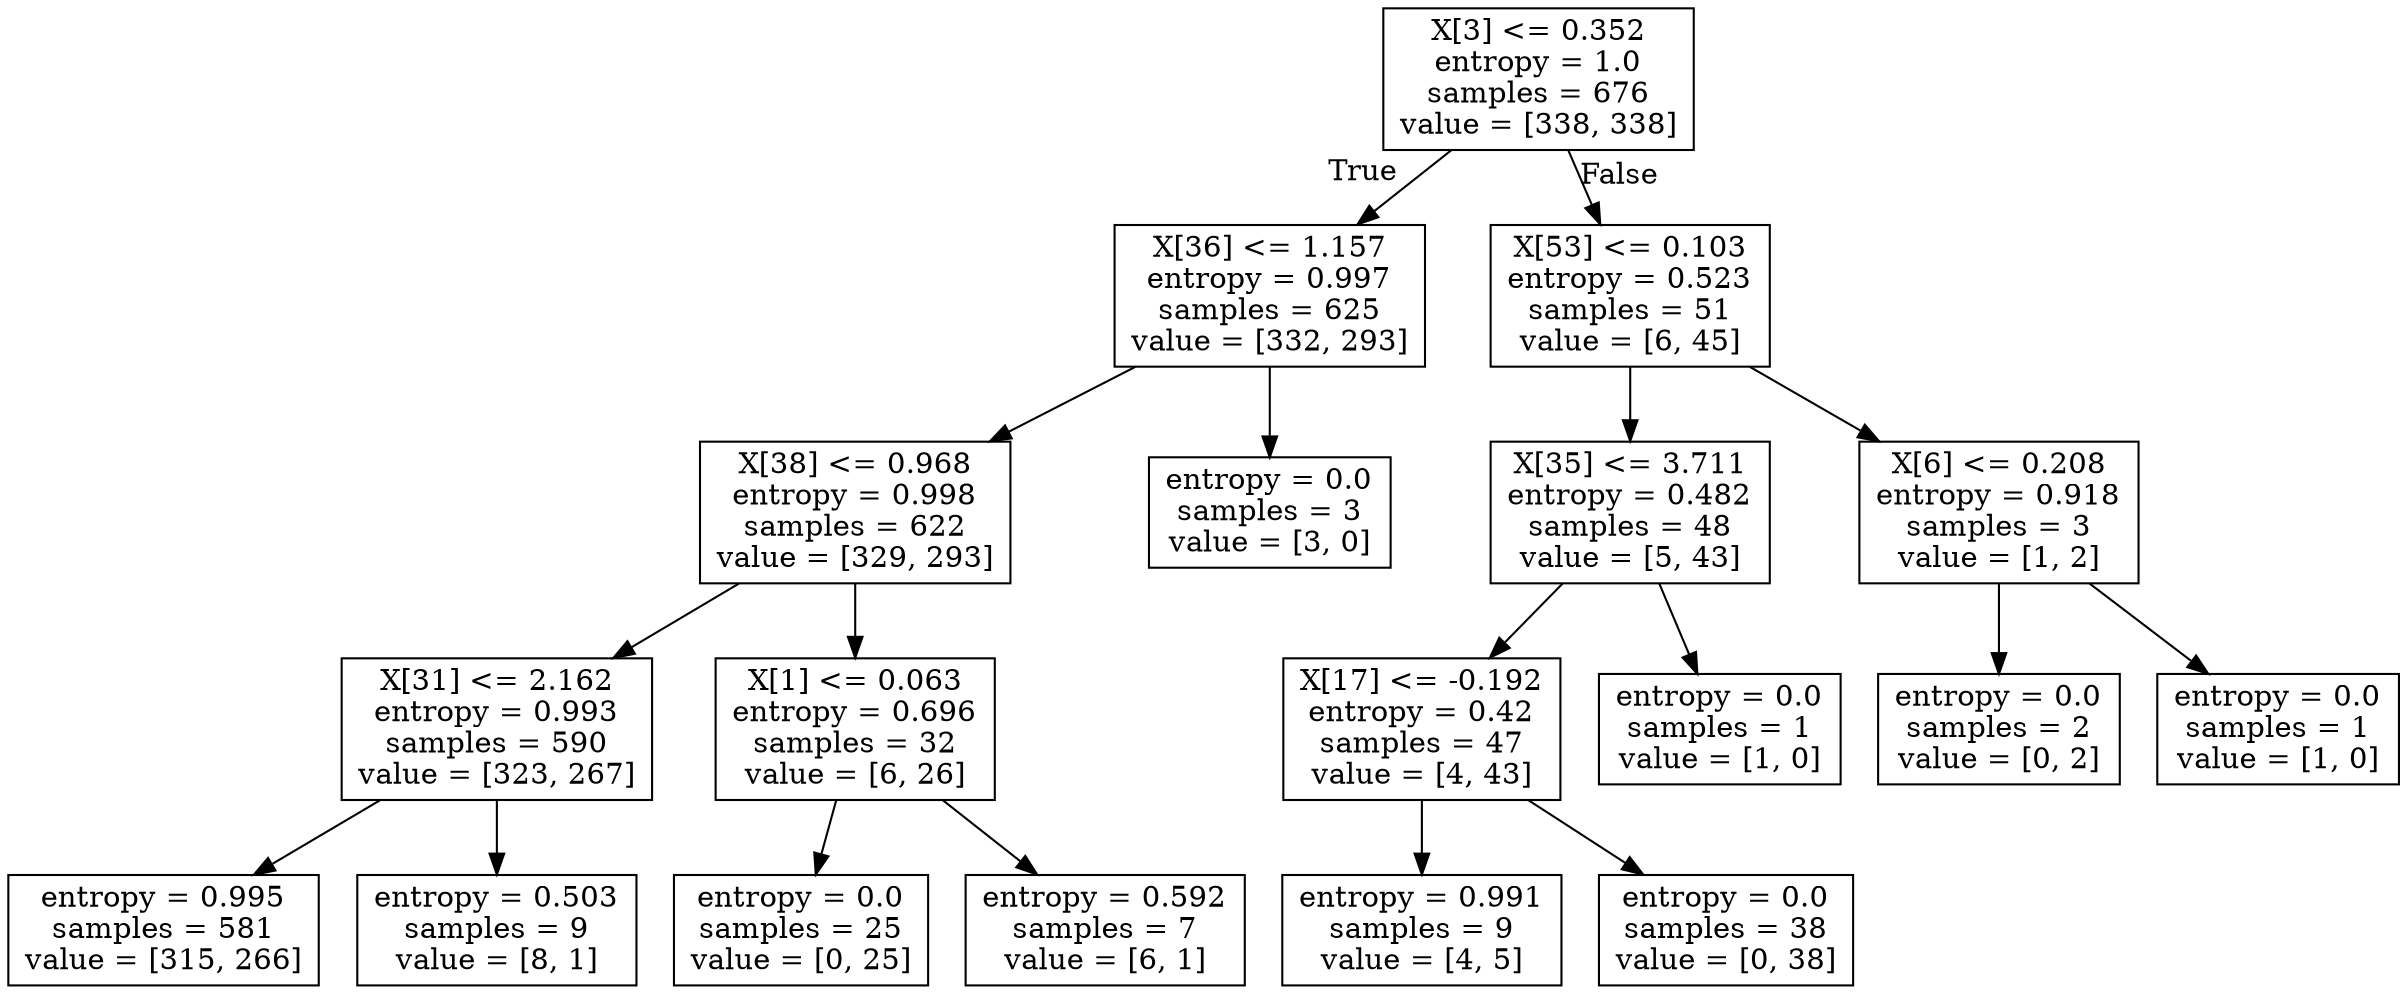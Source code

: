 digraph Tree {
node [shape=box] ;
0 [label="X[3] <= 0.352\nentropy = 1.0\nsamples = 676\nvalue = [338, 338]"] ;
1 [label="X[36] <= 1.157\nentropy = 0.997\nsamples = 625\nvalue = [332, 293]"] ;
0 -> 1 [labeldistance=2.5, labelangle=45, headlabel="True"] ;
2 [label="X[38] <= 0.968\nentropy = 0.998\nsamples = 622\nvalue = [329, 293]"] ;
1 -> 2 ;
3 [label="X[31] <= 2.162\nentropy = 0.993\nsamples = 590\nvalue = [323, 267]"] ;
2 -> 3 ;
4 [label="entropy = 0.995\nsamples = 581\nvalue = [315, 266]"] ;
3 -> 4 ;
5 [label="entropy = 0.503\nsamples = 9\nvalue = [8, 1]"] ;
3 -> 5 ;
6 [label="X[1] <= 0.063\nentropy = 0.696\nsamples = 32\nvalue = [6, 26]"] ;
2 -> 6 ;
7 [label="entropy = 0.0\nsamples = 25\nvalue = [0, 25]"] ;
6 -> 7 ;
8 [label="entropy = 0.592\nsamples = 7\nvalue = [6, 1]"] ;
6 -> 8 ;
9 [label="entropy = 0.0\nsamples = 3\nvalue = [3, 0]"] ;
1 -> 9 ;
10 [label="X[53] <= 0.103\nentropy = 0.523\nsamples = 51\nvalue = [6, 45]"] ;
0 -> 10 [labeldistance=2.5, labelangle=-45, headlabel="False"] ;
11 [label="X[35] <= 3.711\nentropy = 0.482\nsamples = 48\nvalue = [5, 43]"] ;
10 -> 11 ;
12 [label="X[17] <= -0.192\nentropy = 0.42\nsamples = 47\nvalue = [4, 43]"] ;
11 -> 12 ;
13 [label="entropy = 0.991\nsamples = 9\nvalue = [4, 5]"] ;
12 -> 13 ;
14 [label="entropy = 0.0\nsamples = 38\nvalue = [0, 38]"] ;
12 -> 14 ;
15 [label="entropy = 0.0\nsamples = 1\nvalue = [1, 0]"] ;
11 -> 15 ;
16 [label="X[6] <= 0.208\nentropy = 0.918\nsamples = 3\nvalue = [1, 2]"] ;
10 -> 16 ;
17 [label="entropy = 0.0\nsamples = 2\nvalue = [0, 2]"] ;
16 -> 17 ;
18 [label="entropy = 0.0\nsamples = 1\nvalue = [1, 0]"] ;
16 -> 18 ;
}